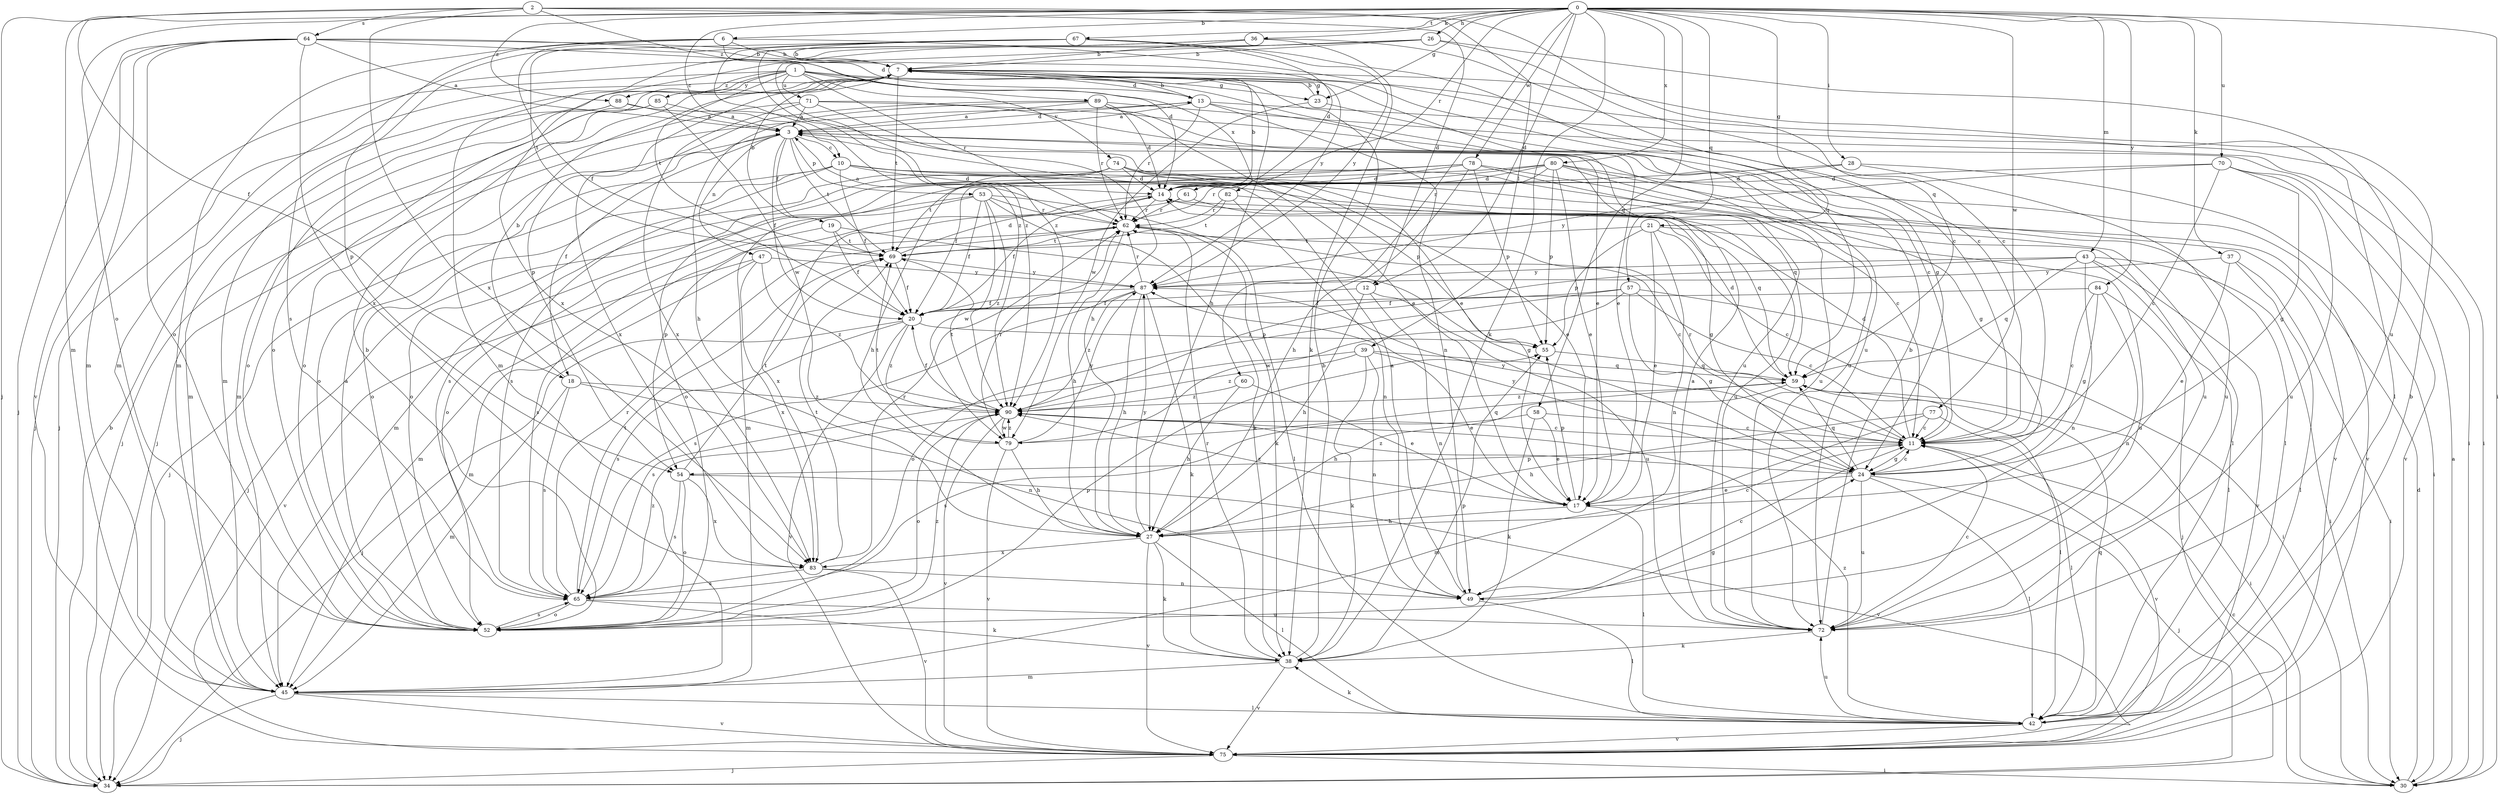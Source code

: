 strict digraph  {
0;
1;
2;
3;
6;
7;
10;
11;
12;
13;
14;
17;
18;
19;
20;
21;
23;
24;
26;
27;
28;
30;
34;
36;
37;
38;
39;
42;
43;
45;
47;
49;
52;
53;
54;
55;
57;
58;
59;
60;
61;
62;
64;
65;
67;
69;
70;
71;
72;
74;
75;
77;
78;
79;
80;
82;
83;
84;
85;
87;
88;
89;
90;
0 -> 6  [label=b];
0 -> 10  [label=c];
0 -> 12  [label=d];
0 -> 21  [label=g];
0 -> 23  [label=g];
0 -> 26  [label=h];
0 -> 28  [label=i];
0 -> 30  [label=i];
0 -> 36  [label=k];
0 -> 37  [label=k];
0 -> 38  [label=k];
0 -> 43  [label=m];
0 -> 45  [label=m];
0 -> 52  [label=o];
0 -> 57  [label=q];
0 -> 58  [label=q];
0 -> 60  [label=r];
0 -> 61  [label=r];
0 -> 67  [label=t];
0 -> 70  [label=u];
0 -> 77  [label=w];
0 -> 78  [label=w];
0 -> 80  [label=x];
0 -> 84  [label=y];
0 -> 88  [label=z];
1 -> 23  [label=g];
1 -> 34  [label=j];
1 -> 52  [label=o];
1 -> 62  [label=r];
1 -> 69  [label=t];
1 -> 71  [label=u];
1 -> 72  [label=u];
1 -> 74  [label=v];
1 -> 82  [label=x];
1 -> 85  [label=y];
1 -> 88  [label=z];
2 -> 12  [label=d];
2 -> 18  [label=f];
2 -> 34  [label=j];
2 -> 39  [label=l];
2 -> 59  [label=q];
2 -> 64  [label=s];
2 -> 83  [label=x];
2 -> 89  [label=z];
3 -> 10  [label=c];
3 -> 13  [label=d];
3 -> 18  [label=f];
3 -> 19  [label=f];
3 -> 20  [label=f];
3 -> 47  [label=n];
3 -> 52  [label=o];
3 -> 53  [label=p];
3 -> 69  [label=t];
3 -> 72  [label=u];
6 -> 7  [label=b];
6 -> 11  [label=c];
6 -> 13  [label=d];
6 -> 20  [label=f];
6 -> 45  [label=m];
6 -> 54  [label=p];
7 -> 13  [label=d];
7 -> 23  [label=g];
7 -> 24  [label=g];
7 -> 27  [label=h];
7 -> 34  [label=j];
7 -> 42  [label=l];
7 -> 45  [label=m];
7 -> 54  [label=p];
7 -> 69  [label=t];
10 -> 14  [label=d];
10 -> 20  [label=f];
10 -> 34  [label=j];
10 -> 42  [label=l];
10 -> 52  [label=o];
10 -> 59  [label=q];
10 -> 65  [label=s];
10 -> 72  [label=u];
11 -> 14  [label=d];
11 -> 24  [label=g];
11 -> 54  [label=p];
11 -> 62  [label=r];
11 -> 75  [label=v];
11 -> 87  [label=y];
12 -> 20  [label=f];
12 -> 27  [label=h];
12 -> 49  [label=n];
12 -> 72  [label=u];
13 -> 3  [label=a];
13 -> 7  [label=b];
13 -> 17  [label=e];
13 -> 30  [label=i];
13 -> 34  [label=j];
13 -> 49  [label=n];
13 -> 62  [label=r];
14 -> 7  [label=b];
14 -> 20  [label=f];
14 -> 54  [label=p];
14 -> 62  [label=r];
17 -> 27  [label=h];
17 -> 42  [label=l];
17 -> 55  [label=p];
17 -> 90  [label=z];
18 -> 7  [label=b];
18 -> 45  [label=m];
18 -> 49  [label=n];
18 -> 65  [label=s];
18 -> 90  [label=z];
19 -> 7  [label=b];
19 -> 20  [label=f];
19 -> 24  [label=g];
19 -> 45  [label=m];
19 -> 69  [label=t];
20 -> 34  [label=j];
20 -> 55  [label=p];
20 -> 65  [label=s];
20 -> 75  [label=v];
20 -> 90  [label=z];
21 -> 11  [label=c];
21 -> 17  [label=e];
21 -> 49  [label=n];
21 -> 55  [label=p];
21 -> 69  [label=t];
21 -> 72  [label=u];
23 -> 7  [label=b];
23 -> 11  [label=c];
23 -> 79  [label=w];
24 -> 11  [label=c];
24 -> 17  [label=e];
24 -> 34  [label=j];
24 -> 42  [label=l];
24 -> 59  [label=q];
24 -> 72  [label=u];
24 -> 87  [label=y];
24 -> 90  [label=z];
26 -> 7  [label=b];
26 -> 11  [label=c];
26 -> 45  [label=m];
26 -> 72  [label=u];
26 -> 83  [label=x];
26 -> 90  [label=z];
27 -> 11  [label=c];
27 -> 38  [label=k];
27 -> 42  [label=l];
27 -> 75  [label=v];
27 -> 83  [label=x];
27 -> 87  [label=y];
28 -> 14  [label=d];
28 -> 20  [label=f];
28 -> 30  [label=i];
28 -> 72  [label=u];
30 -> 3  [label=a];
30 -> 11  [label=c];
30 -> 14  [label=d];
34 -> 7  [label=b];
36 -> 7  [label=b];
36 -> 11  [label=c];
36 -> 38  [label=k];
36 -> 65  [label=s];
36 -> 90  [label=z];
37 -> 17  [label=e];
37 -> 30  [label=i];
37 -> 42  [label=l];
37 -> 87  [label=y];
38 -> 7  [label=b];
38 -> 45  [label=m];
38 -> 55  [label=p];
38 -> 62  [label=r];
38 -> 75  [label=v];
39 -> 17  [label=e];
39 -> 38  [label=k];
39 -> 49  [label=n];
39 -> 59  [label=q];
39 -> 65  [label=s];
39 -> 90  [label=z];
42 -> 7  [label=b];
42 -> 38  [label=k];
42 -> 59  [label=q];
42 -> 72  [label=u];
42 -> 75  [label=v];
42 -> 90  [label=z];
43 -> 30  [label=i];
43 -> 42  [label=l];
43 -> 49  [label=n];
43 -> 59  [label=q];
43 -> 75  [label=v];
43 -> 87  [label=y];
43 -> 90  [label=z];
45 -> 34  [label=j];
45 -> 42  [label=l];
45 -> 75  [label=v];
47 -> 45  [label=m];
47 -> 75  [label=v];
47 -> 83  [label=x];
47 -> 87  [label=y];
47 -> 90  [label=z];
49 -> 3  [label=a];
49 -> 11  [label=c];
49 -> 42  [label=l];
52 -> 3  [label=a];
52 -> 7  [label=b];
52 -> 24  [label=g];
52 -> 55  [label=p];
52 -> 65  [label=s];
52 -> 90  [label=z];
53 -> 20  [label=f];
53 -> 34  [label=j];
53 -> 38  [label=k];
53 -> 42  [label=l];
53 -> 52  [label=o];
53 -> 62  [label=r];
53 -> 79  [label=w];
53 -> 90  [label=z];
54 -> 52  [label=o];
54 -> 65  [label=s];
54 -> 69  [label=t];
54 -> 75  [label=v];
54 -> 83  [label=x];
55 -> 59  [label=q];
57 -> 11  [label=c];
57 -> 20  [label=f];
57 -> 24  [label=g];
57 -> 30  [label=i];
57 -> 52  [label=o];
57 -> 79  [label=w];
58 -> 11  [label=c];
58 -> 17  [label=e];
58 -> 38  [label=k];
58 -> 65  [label=s];
59 -> 14  [label=d];
59 -> 27  [label=h];
59 -> 30  [label=i];
59 -> 42  [label=l];
59 -> 90  [label=z];
60 -> 17  [label=e];
60 -> 27  [label=h];
60 -> 90  [label=z];
61 -> 59  [label=q];
61 -> 62  [label=r];
61 -> 83  [label=x];
62 -> 3  [label=a];
62 -> 11  [label=c];
62 -> 27  [label=h];
62 -> 38  [label=k];
62 -> 65  [label=s];
62 -> 69  [label=t];
64 -> 3  [label=a];
64 -> 7  [label=b];
64 -> 14  [label=d];
64 -> 34  [label=j];
64 -> 45  [label=m];
64 -> 52  [label=o];
64 -> 75  [label=v];
64 -> 83  [label=x];
64 -> 87  [label=y];
65 -> 38  [label=k];
65 -> 52  [label=o];
65 -> 62  [label=r];
65 -> 69  [label=t];
65 -> 72  [label=u];
65 -> 90  [label=z];
67 -> 7  [label=b];
67 -> 14  [label=d];
67 -> 45  [label=m];
67 -> 59  [label=q];
67 -> 69  [label=t];
67 -> 87  [label=y];
67 -> 90  [label=z];
69 -> 14  [label=d];
69 -> 20  [label=f];
69 -> 87  [label=y];
70 -> 11  [label=c];
70 -> 14  [label=d];
70 -> 24  [label=g];
70 -> 72  [label=u];
70 -> 75  [label=v];
70 -> 87  [label=y];
71 -> 3  [label=a];
71 -> 17  [label=e];
71 -> 27  [label=h];
71 -> 34  [label=j];
71 -> 72  [label=u];
71 -> 83  [label=x];
72 -> 3  [label=a];
72 -> 7  [label=b];
72 -> 11  [label=c];
72 -> 38  [label=k];
74 -> 11  [label=c];
74 -> 14  [label=d];
74 -> 17  [label=e];
74 -> 27  [label=h];
74 -> 52  [label=o];
74 -> 55  [label=p];
74 -> 65  [label=s];
75 -> 30  [label=i];
75 -> 34  [label=j];
77 -> 11  [label=c];
77 -> 27  [label=h];
77 -> 42  [label=l];
77 -> 45  [label=m];
78 -> 14  [label=d];
78 -> 27  [label=h];
78 -> 45  [label=m];
78 -> 55  [label=p];
78 -> 69  [label=t];
78 -> 72  [label=u];
78 -> 75  [label=v];
79 -> 27  [label=h];
79 -> 59  [label=q];
79 -> 62  [label=r];
79 -> 69  [label=t];
79 -> 75  [label=v];
79 -> 87  [label=y];
79 -> 90  [label=z];
80 -> 14  [label=d];
80 -> 17  [label=e];
80 -> 24  [label=g];
80 -> 42  [label=l];
80 -> 45  [label=m];
80 -> 52  [label=o];
80 -> 55  [label=p];
80 -> 62  [label=r];
80 -> 75  [label=v];
82 -> 24  [label=g];
82 -> 49  [label=n];
82 -> 62  [label=r];
82 -> 69  [label=t];
83 -> 49  [label=n];
83 -> 62  [label=r];
83 -> 65  [label=s];
83 -> 69  [label=t];
83 -> 75  [label=v];
84 -> 11  [label=c];
84 -> 20  [label=f];
84 -> 24  [label=g];
84 -> 34  [label=j];
84 -> 49  [label=n];
85 -> 3  [label=a];
85 -> 45  [label=m];
85 -> 52  [label=o];
85 -> 79  [label=w];
87 -> 20  [label=f];
87 -> 27  [label=h];
87 -> 38  [label=k];
87 -> 62  [label=r];
87 -> 65  [label=s];
87 -> 90  [label=z];
88 -> 3  [label=a];
88 -> 17  [label=e];
88 -> 45  [label=m];
88 -> 52  [label=o];
89 -> 3  [label=a];
89 -> 14  [label=d];
89 -> 17  [label=e];
89 -> 27  [label=h];
89 -> 30  [label=i];
89 -> 62  [label=r];
89 -> 72  [label=u];
89 -> 83  [label=x];
90 -> 11  [label=c];
90 -> 20  [label=f];
90 -> 52  [label=o];
90 -> 69  [label=t];
90 -> 75  [label=v];
90 -> 79  [label=w];
}
